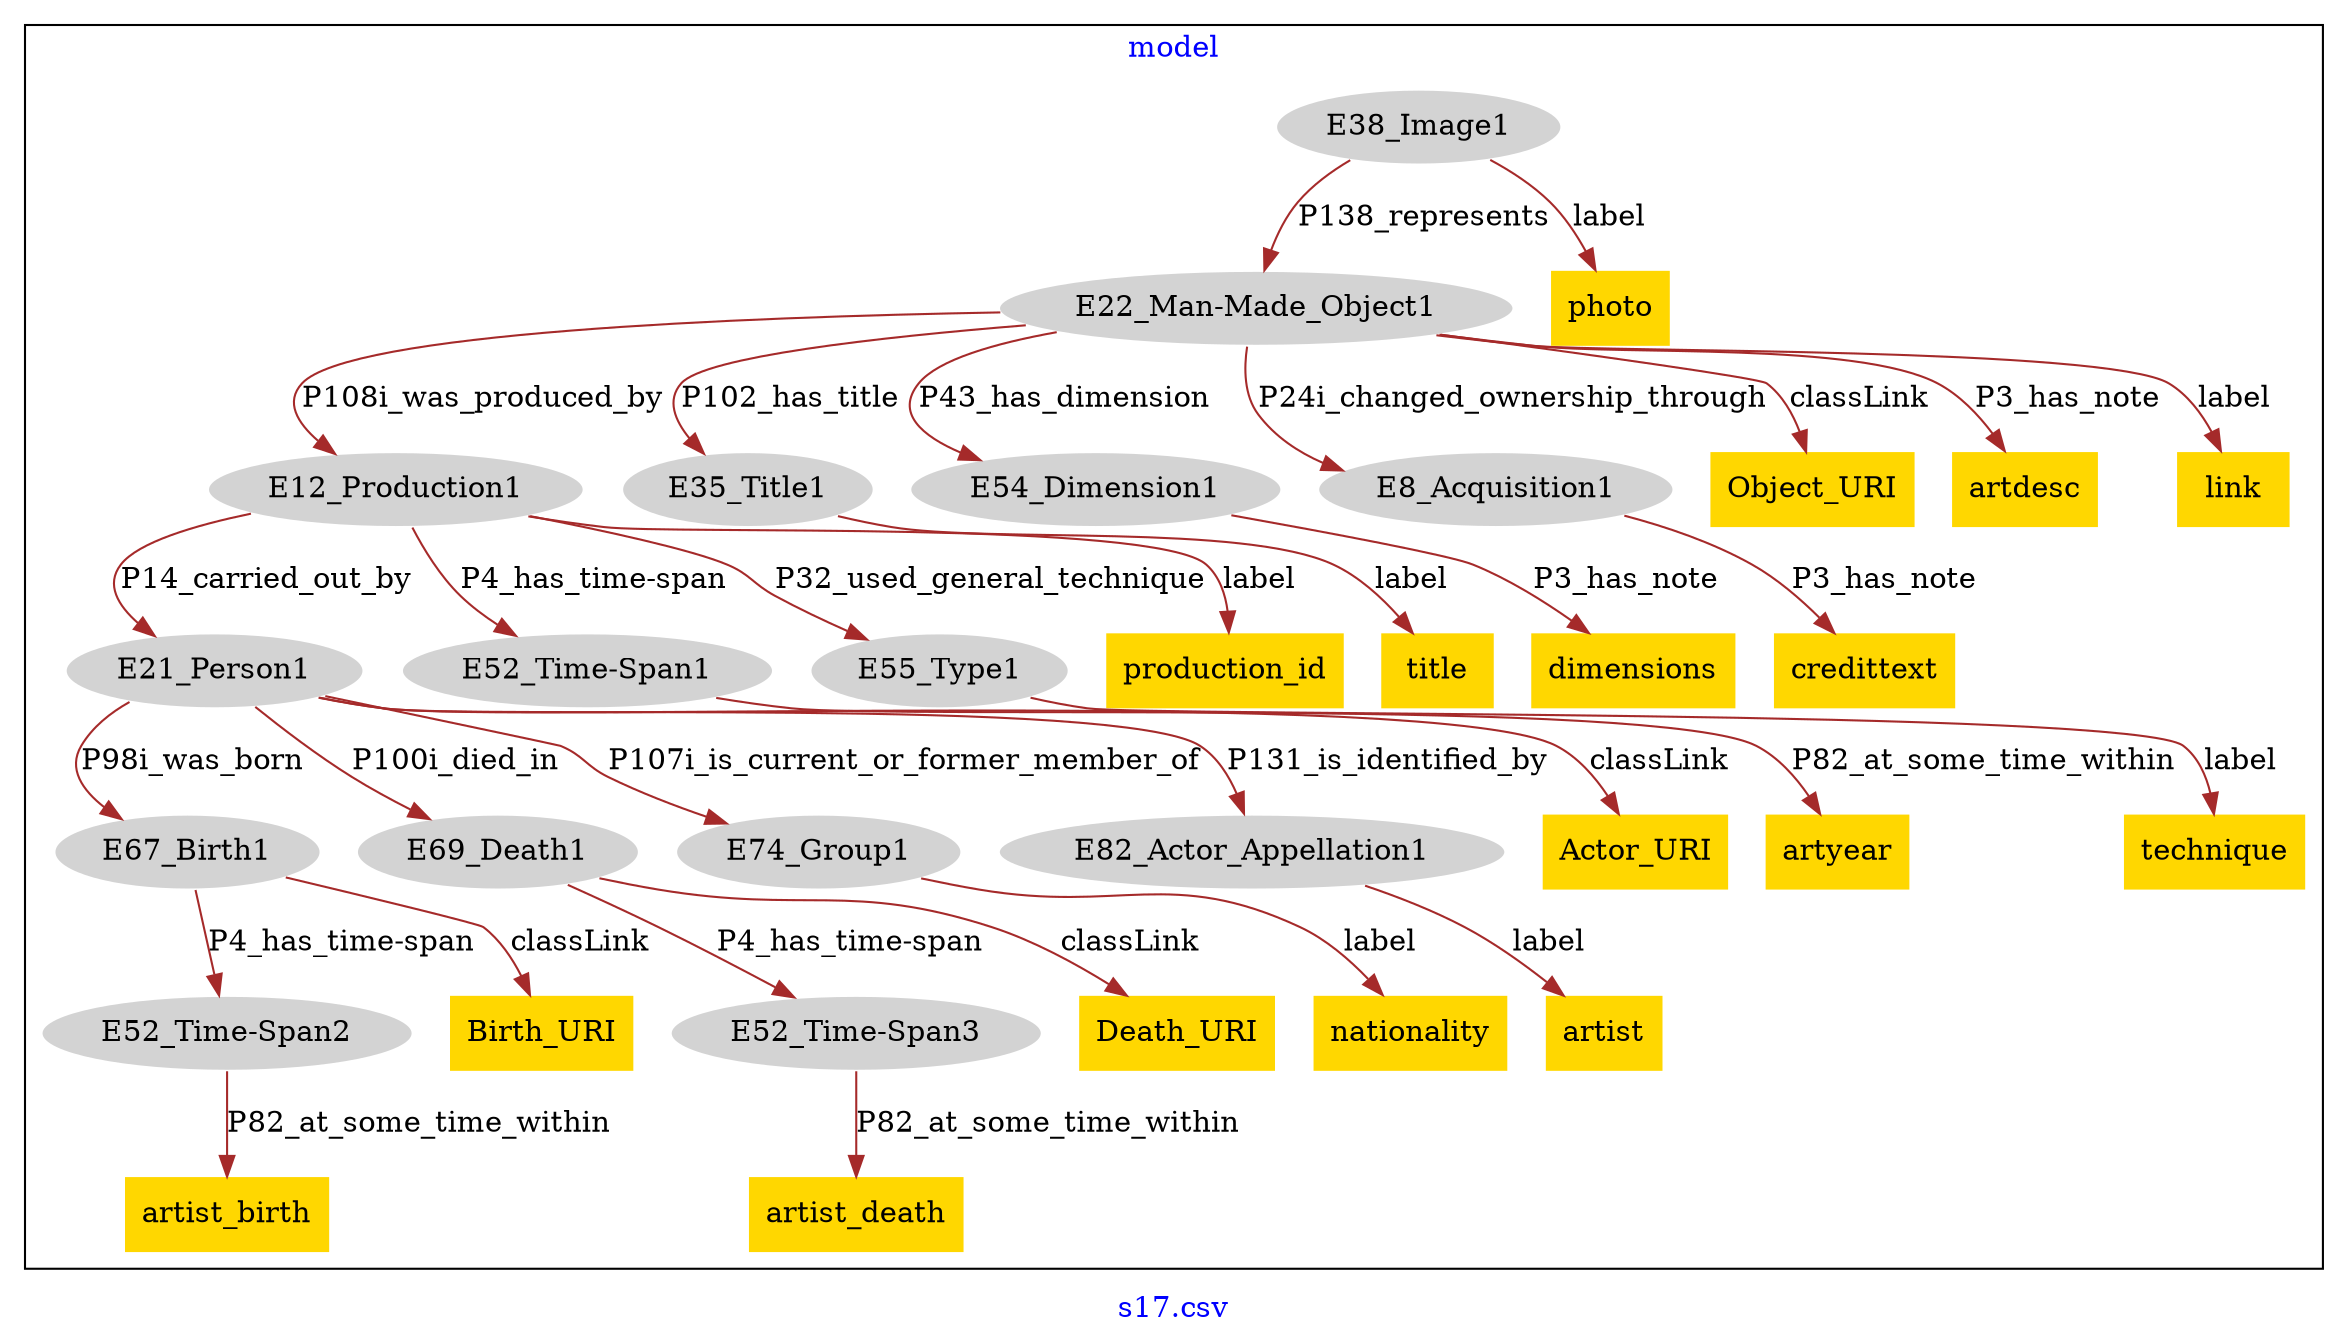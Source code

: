 digraph n0 {
fontcolor="blue"
remincross="true"
label="s17.csv"
subgraph cluster {
label="model"
n2[style="filled",color="white",fillcolor="lightgray",label="E12_Production1"];
n3[style="filled",color="white",fillcolor="lightgray",label="E21_Person1"];
n4[style="filled",color="white",fillcolor="lightgray",label="E52_Time-Span1"];
n5[style="filled",color="white",fillcolor="lightgray",label="E55_Type1"];
n6[style="filled",color="white",fillcolor="lightgray",label="E67_Birth1"];
n7[style="filled",color="white",fillcolor="lightgray",label="E69_Death1"];
n8[style="filled",color="white",fillcolor="lightgray",label="E74_Group1"];
n9[style="filled",color="white",fillcolor="lightgray",label="E82_Actor_Appellation1"];
n10[style="filled",color="white",fillcolor="lightgray",label="E22_Man-Made_Object1"];
n11[style="filled",color="white",fillcolor="lightgray",label="E35_Title1"];
n12[style="filled",color="white",fillcolor="lightgray",label="E54_Dimension1"];
n13[style="filled",color="white",fillcolor="lightgray",label="E8_Acquisition1"];
n14[style="filled",color="white",fillcolor="lightgray",label="E38_Image1"];
n15[style="filled",color="white",fillcolor="lightgray",label="E52_Time-Span2"];
n16[style="filled",color="white",fillcolor="lightgray",label="E52_Time-Span3"];
n17[shape="plaintext",style="filled",fillcolor="gold",label="Object_URI"];
n18[shape="plaintext",style="filled",fillcolor="gold",label="Death_URI"];
n19[shape="plaintext",style="filled",fillcolor="gold",label="Birth_URI"];
n20[shape="plaintext",style="filled",fillcolor="gold",label="Actor_URI"];
n21[shape="plaintext",style="filled",fillcolor="gold",label="dimensions"];
n22[shape="plaintext",style="filled",fillcolor="gold",label="artist_birth"];
n23[shape="plaintext",style="filled",fillcolor="gold",label="artist"];
n24[shape="plaintext",style="filled",fillcolor="gold",label="nationality"];
n25[shape="plaintext",style="filled",fillcolor="gold",label="artdesc"];
n26[shape="plaintext",style="filled",fillcolor="gold",label="link"];
n27[shape="plaintext",style="filled",fillcolor="gold",label="artyear"];
n28[shape="plaintext",style="filled",fillcolor="gold",label="credittext"];
n29[shape="plaintext",style="filled",fillcolor="gold",label="technique"];
n30[shape="plaintext",style="filled",fillcolor="gold",label="photo"];
n31[shape="plaintext",style="filled",fillcolor="gold",label="title"];
n32[shape="plaintext",style="filled",fillcolor="gold",label="production_id"];
n33[shape="plaintext",style="filled",fillcolor="gold",label="artist_death"];
}
n2 -> n3[color="brown",fontcolor="black",label="P14_carried_out_by"]
n2 -> n4[color="brown",fontcolor="black",label="P4_has_time-span"]
n2 -> n5[color="brown",fontcolor="black",label="P32_used_general_technique"]
n3 -> n6[color="brown",fontcolor="black",label="P98i_was_born"]
n3 -> n7[color="brown",fontcolor="black",label="P100i_died_in"]
n3 -> n8[color="brown",fontcolor="black",label="P107i_is_current_or_former_member_of"]
n3 -> n9[color="brown",fontcolor="black",label="P131_is_identified_by"]
n10 -> n2[color="brown",fontcolor="black",label="P108i_was_produced_by"]
n10 -> n11[color="brown",fontcolor="black",label="P102_has_title"]
n10 -> n12[color="brown",fontcolor="black",label="P43_has_dimension"]
n10 -> n13[color="brown",fontcolor="black",label="P24i_changed_ownership_through"]
n14 -> n10[color="brown",fontcolor="black",label="P138_represents"]
n6 -> n15[color="brown",fontcolor="black",label="P4_has_time-span"]
n7 -> n16[color="brown",fontcolor="black",label="P4_has_time-span"]
n10 -> n17[color="brown",fontcolor="black",label="classLink"]
n7 -> n18[color="brown",fontcolor="black",label="classLink"]
n6 -> n19[color="brown",fontcolor="black",label="classLink"]
n3 -> n20[color="brown",fontcolor="black",label="classLink"]
n12 -> n21[color="brown",fontcolor="black",label="P3_has_note"]
n15 -> n22[color="brown",fontcolor="black",label="P82_at_some_time_within"]
n9 -> n23[color="brown",fontcolor="black",label="label"]
n8 -> n24[color="brown",fontcolor="black",label="label"]
n10 -> n25[color="brown",fontcolor="black",label="P3_has_note"]
n10 -> n26[color="brown",fontcolor="black",label="label"]
n4 -> n27[color="brown",fontcolor="black",label="P82_at_some_time_within"]
n13 -> n28[color="brown",fontcolor="black",label="P3_has_note"]
n5 -> n29[color="brown",fontcolor="black",label="label"]
n14 -> n30[color="brown",fontcolor="black",label="label"]
n11 -> n31[color="brown",fontcolor="black",label="label"]
n2 -> n32[color="brown",fontcolor="black",label="label"]
n16 -> n33[color="brown",fontcolor="black",label="P82_at_some_time_within"]
}
